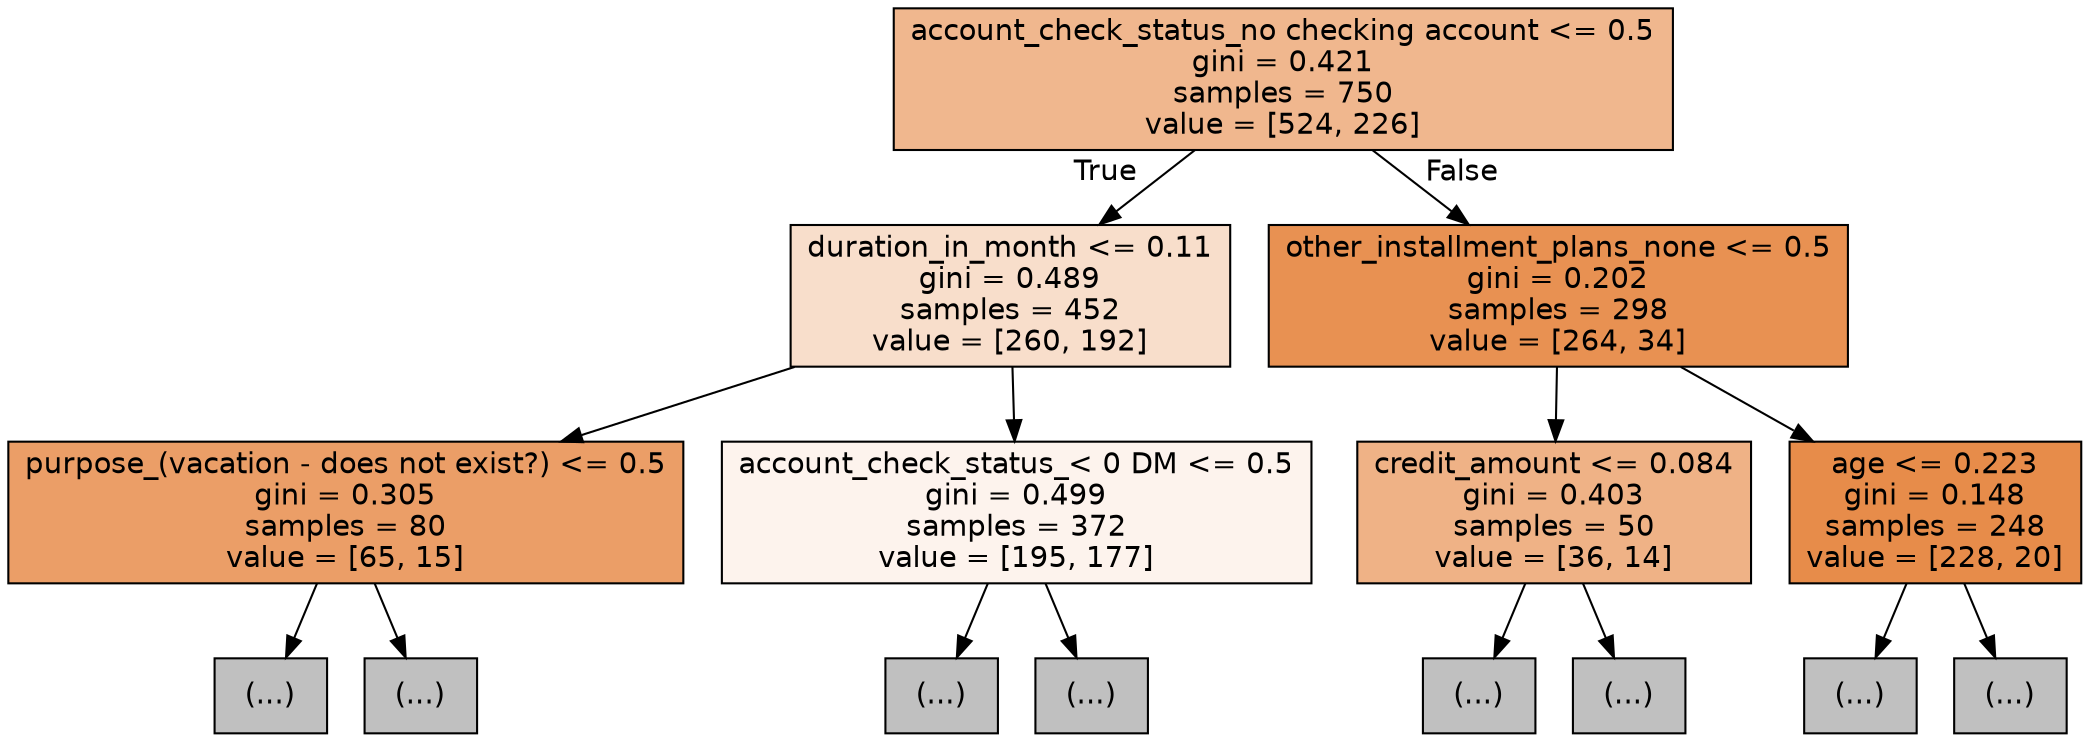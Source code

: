digraph Tree {
node [shape=box, style="filled", color="black", fontname="helvetica"] ;
edge [fontname="helvetica"] ;
0 [label="account_check_status_no checking account <= 0.5\ngini = 0.421\nsamples = 750\nvalue = [524, 226]", fillcolor="#f0b78e"] ;
1 [label="duration_in_month <= 0.11\ngini = 0.489\nsamples = 452\nvalue = [260, 192]", fillcolor="#f8decb"] ;
0 -> 1 [labeldistance=2.5, labelangle=45, headlabel="True"] ;
2 [label="purpose_(vacation - does not exist?) <= 0.5\ngini = 0.305\nsamples = 80\nvalue = [65, 15]", fillcolor="#eb9e67"] ;
1 -> 2 ;
3 [label="(...)", fillcolor="#C0C0C0"] ;
2 -> 3 ;
30 [label="(...)", fillcolor="#C0C0C0"] ;
2 -> 30 ;
33 [label="account_check_status_< 0 DM <= 0.5\ngini = 0.499\nsamples = 372\nvalue = [195, 177]", fillcolor="#fdf3ed"] ;
1 -> 33 ;
34 [label="(...)", fillcolor="#C0C0C0"] ;
33 -> 34 ;
127 [label="(...)", fillcolor="#C0C0C0"] ;
33 -> 127 ;
226 [label="other_installment_plans_none <= 0.5\ngini = 0.202\nsamples = 298\nvalue = [264, 34]", fillcolor="#e89152"] ;
0 -> 226 [labeldistance=2.5, labelangle=-45, headlabel="False"] ;
227 [label="credit_amount <= 0.084\ngini = 0.403\nsamples = 50\nvalue = [36, 14]", fillcolor="#efb286"] ;
226 -> 227 ;
228 [label="(...)", fillcolor="#C0C0C0"] ;
227 -> 228 ;
229 [label="(...)", fillcolor="#C0C0C0"] ;
227 -> 229 ;
250 [label="age <= 0.223\ngini = 0.148\nsamples = 248\nvalue = [228, 20]", fillcolor="#e78c4a"] ;
226 -> 250 ;
251 [label="(...)", fillcolor="#C0C0C0"] ;
250 -> 251 ;
286 [label="(...)", fillcolor="#C0C0C0"] ;
250 -> 286 ;
}